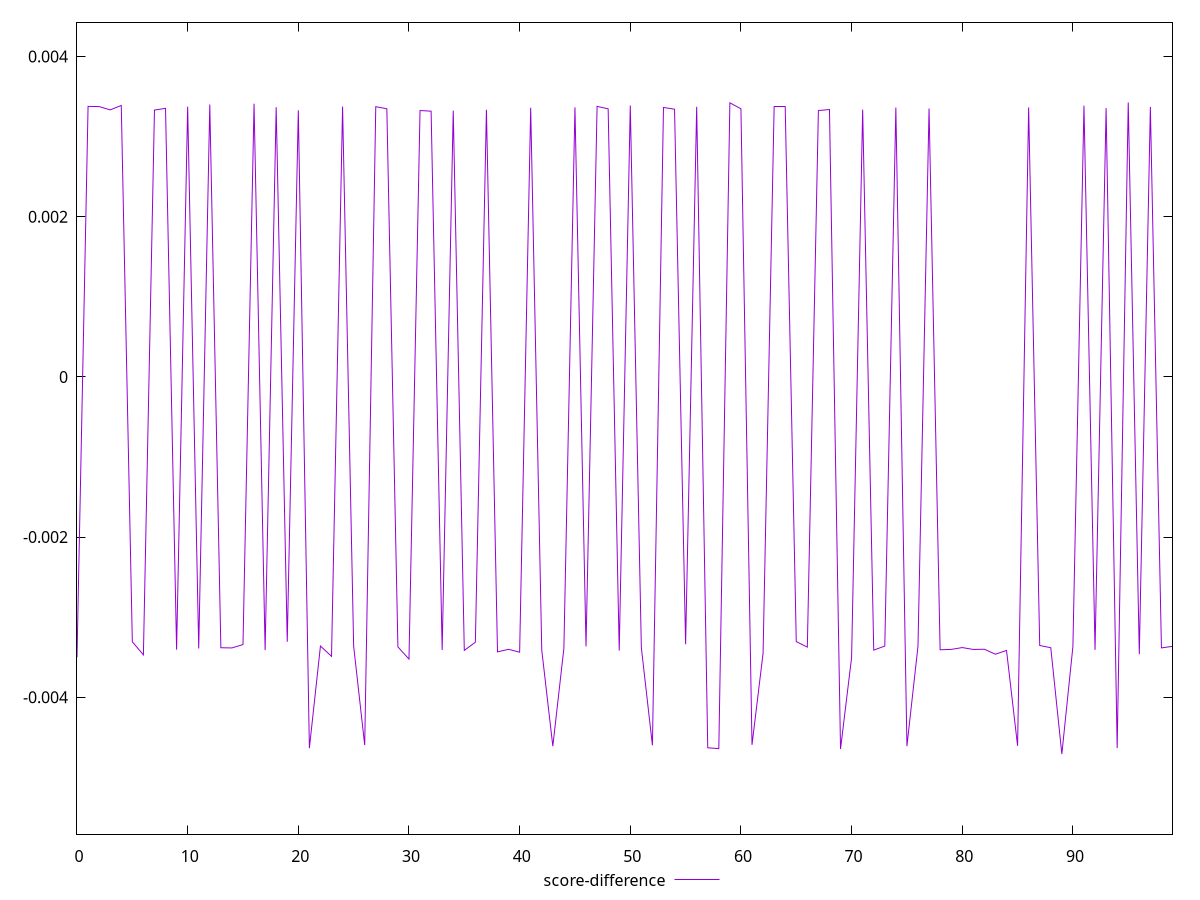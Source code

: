 reset

$scoreDifference <<EOF
0 -0.0034999104686717075
1 0.003377292895802242
2 0.0033749166049483748
3 0.003333802809442288
4 0.0033894637442515307
5 -0.003307557988601717
6 -0.0034700073269822163
7 0.0033317165934817483
8 0.003352753952961196
9 -0.0034055029843103046
10 0.003373707126953729
11 -0.0033905248516531428
12 0.003400833595420538
13 -0.00338136613590434
14 -0.0033837938059202433
15 -0.0033417155061451487
16 0.0034101181155015148
17 -0.0034110198664595304
18 0.0033674555728935296
19 -0.003306313992492038
20 0.0033287066494567252
21 -0.00463487966699061
22 -0.0033599797681500565
23 -0.003488446089593422
24 0.0033745526386999014
25 -0.0033603502653456463
26 -0.00459682268513939
27 0.003374094997193433
28 0.0033476702659986923
29 -0.003370878171599312
30 -0.0035227715018122385
31 0.003325812974607434
32 0.0033175745055615824
33 -0.0034093557296805965
34 0.003324471915766569
35 -0.0034145055060372798
36 -0.0033127376366185457
37 0.0033354577736643964
38 -0.0034331997971270845
39 -0.00340091528766151
40 -0.0034368745425559233
41 0.0033603063847831294
42 -0.0034103593485040884
43 -0.0046106362449251925
44 -0.0033881042035098785
45 0.0033656280846694475
46 -0.0033653624898024592
47 0.003377510965182129
48 0.0033471242939425716
49 -0.003416804229613879
50 0.003388663603160036
51 -0.0033795458559675584
52 -0.004599091530679056
53 0.003363862199933565
54 0.003342284882477009
55 -0.0033376161565794593
56 0.003372155970931212
57 -0.00463029569551221
58 -0.004641086116015103
59 0.003421798145313404
60 0.0033473279425939584
61 -0.004593747044178698
62 -0.0034502612384504916
63 0.0033762899088061182
64 0.003375625004508054
65 -0.003305087621902736
66 -0.0033734895546183585
67 0.0033254873758351566
68 0.0033383997295381995
69 -0.004646026635873879
70 -0.0035038681019126106
71 0.0033372949233326787
72 -0.003411062961223621
73 -0.003360587234472523
74 0.0033626903908052785
75 -0.004610074537616193
76 -0.003361813543378611
77 0.0033505658691321827
78 -0.003406481497198577
79 -0.003402265774581692
80 -0.0033792634737815908
81 -0.0034028529206163727
82 -0.003400079719878435
83 -0.0034623010952459232
84 -0.003414479131181203
85 -0.004605284599823678
86 0.0033646341477179265
87 -0.0033532605562758278
88 -0.003381202916207915
89 -0.004708509994889476
90 -0.0033656983112018146
91 0.0033858751165003476
92 -0.0034074493503967185
93 0.003356340844637984
94 -0.0046358761451978925
95 0.0034273074218349464
96 -0.003461863745449323
97 0.0033704986387195213
98 -0.003383631510255114
99 -0.003364002291259993
EOF

set key outside below
set xrange [0:99]
set yrange [-0.005708509994889476:0.004427307421834946]
set trange [-0.005708509994889476:0.004427307421834946]
set terminal svg size 640, 500 enhanced background rgb 'white'
set output "reprap/interactive/samples/pages+cached+noadtech/score-difference/values.svg"

plot $scoreDifference title "score-difference" with line

reset
